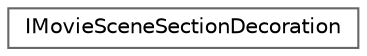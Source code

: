 digraph "Graphical Class Hierarchy"
{
 // INTERACTIVE_SVG=YES
 // LATEX_PDF_SIZE
  bgcolor="transparent";
  edge [fontname=Helvetica,fontsize=10,labelfontname=Helvetica,labelfontsize=10];
  node [fontname=Helvetica,fontsize=10,shape=box,height=0.2,width=0.4];
  rankdir="LR";
  Node0 [id="Node000000",label="IMovieSceneSectionDecoration",height=0.2,width=0.4,color="grey40", fillcolor="white", style="filled",URL="$d6/db2/classIMovieSceneSectionDecoration.html",tooltip="Optional interface that can be added to any UObject that is used as a decoration on UMovieSceneSectio..."];
}
